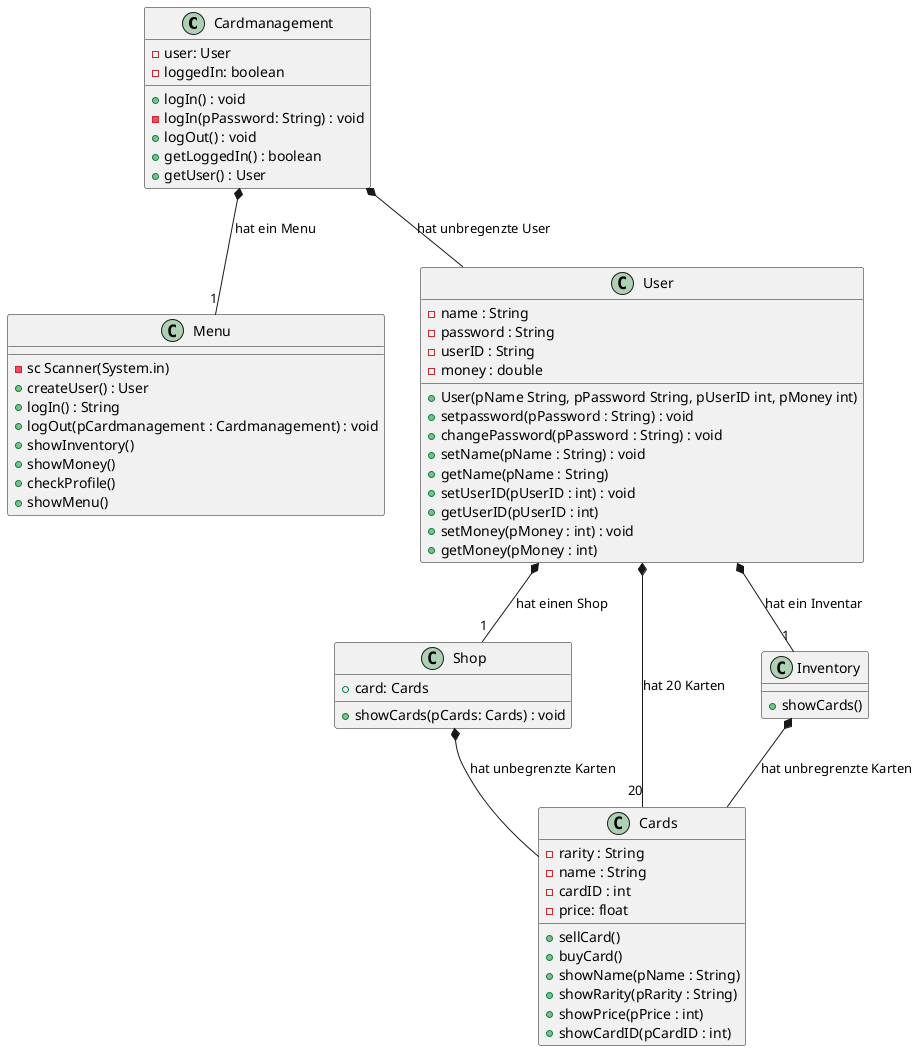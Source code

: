 @startuml Klassendiagramm

class Cardmanagement{
    -user: User
    -loggedIn: boolean
    +logIn() : void
    -logIn(pPassword: String) : void
    +logOut() : void
    +getLoggedIn() : boolean
    +getUser() : User



}



class Menu{
    -sc Scanner(System.in)
    +createUser() : User
    +logIn() : String
    +logOut(pCardmanagement : Cardmanagement) : void
    +showInventory()
    +showMoney()
    +checkProfile()
    +showMenu()


}




class Shop{
    +card: Cards
    +showCards(pCards: Cards) : void

}




class User{
    -name : String
    -password : String
    -userID : String
    -money : double


    + User(pName String, pPassword String, pUserID int, pMoney int)
    +setpassword(pPassword : String) : void
    +changePassword(pPassword : String) : void
    +setName(pName : String) : void 
    +getName(pName : String)  
    +setUserID(pUserID : int) : void
    +getUserID(pUserID : int) 
    +setMoney(pMoney : int) : void
    +getMoney(pMoney : int) 

}




class Cards{
    -rarity : String
    -name : String
    -cardID : int
    -price: float

    +sellCard()
    +buyCard()
    +showName(pName : String)
    +showRarity(pRarity : String)
    +showPrice(pPrice : int)
    +showCardID(pCardID : int)

}



class Inventory{

+showCards()
}
Cardmanagement *-- "1" Menu : hat ein Menu
User *-- "1" Inventory : hat ein Inventar
User *-- "20" Cards : hat 20 Karten
Cardmanagement *-- User : hat unbregenzte User
User *-- "1" Shop : hat einen Shop
Shop *-- Cards : hat unbegrenzte Karten
Inventory *-- Cards : hat unbregrenzte Karten
@enduml